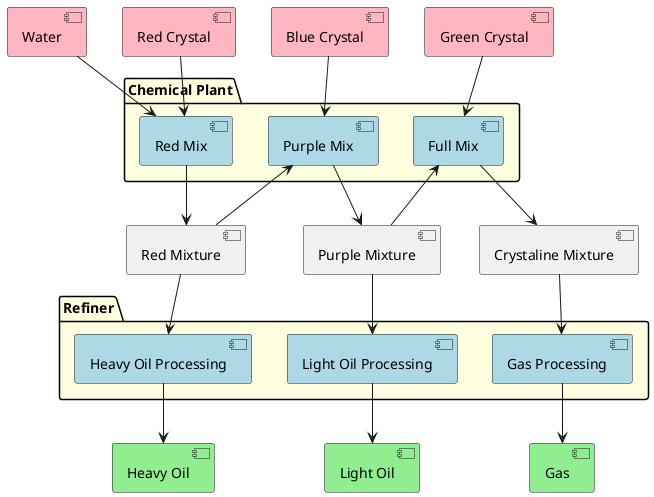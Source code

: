 @startuml

hide methods
hide fields
hide circle

[Water] as W #lightpink
[Red Mixture] as RM
[Purple Mixture] as PM
[Crystaline Mixture] as CM

[Red Crystal] as RC #lightpink
[Blue Crystal] as BC #lightpink
[Green Crystal] as GC #lightpink

[Heavy Oil] as HO #lightgreen
[Light Oil] as LO #lightgreen
[Gas] as G #lightgreen

package "Chemical Plant" #lightyellow {
[Red Mix] as CPR #lightblue
[Purple Mix] as CPB #lightblue
[Full Mix] as CPG #lightblue
}

package Refiner #lightyellow {
[Heavy Oil Processing] as HOP #lightblue
[Light Oil Processing] as LOP #lightblue
[Gas Processing] as GP #lightblue
}


W --> CPR
RC --> CPR
CPR --> RM

RM --> CPB
BC --> CPB
CPB --> PM

PM --> CPG
GC --> CPG
CPG --> CM

RM --> HOP
HOP --> HO

PM --> LOP
LOP --> LO

CM --> GP
GP --> G
@enduml